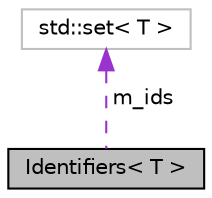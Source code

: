 digraph "Identifiers&lt; T &gt;"
{
  edge [fontname="Helvetica",fontsize="10",labelfontname="Helvetica",labelfontsize="10"];
  node [fontname="Helvetica",fontsize="10",shape=record];
  Node1 [label="Identifiers\< T \>",height=0.2,width=0.4,color="black", fillcolor="grey75", style="filled" fontcolor="black"];
  Node2 -> Node1 [dir="back",color="darkorchid3",fontsize="10",style="dashed",label=" m_ids" ,fontname="Helvetica"];
  Node2 [label="std::set\< T \>",height=0.2,width=0.4,color="grey75", fillcolor="white", style="filled"];
}
